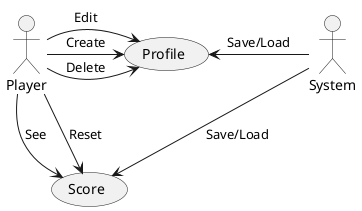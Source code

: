 @startuml usecase

Actor Player
Actor System

Player -down-> (Score) : See
Player -down-> (Score) : Reset
Player -right-> (Profile) : Create
Player -right-> (Profile) : Edit
Player -right-> (Profile) : Delete

System -down-> (Score) : Save/Load
System -left-> (Profile) : Save/Load

@enduml